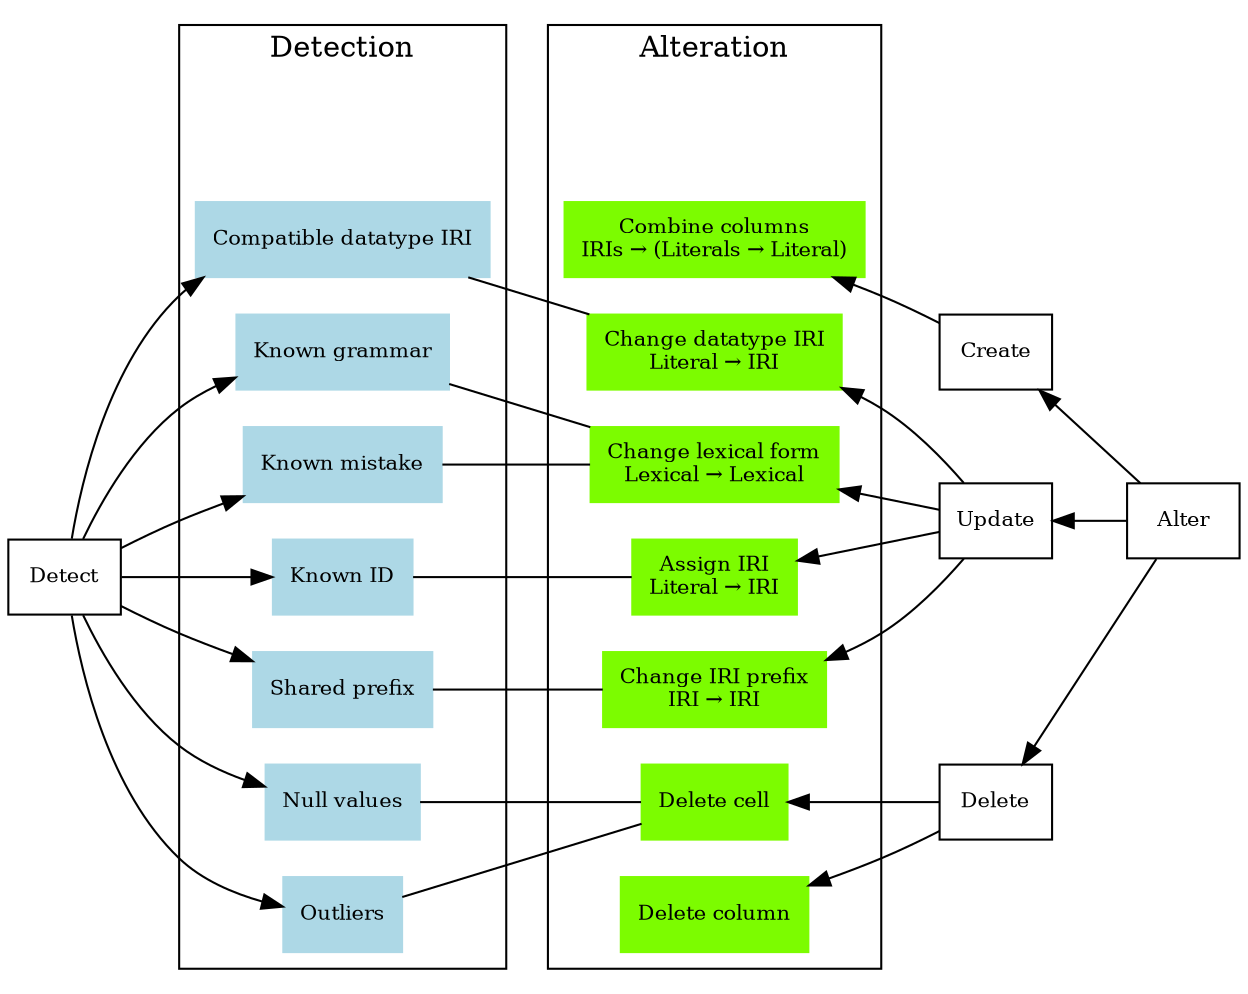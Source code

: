 digraph data_transformation {
  rankdir=LR;
  node [fontsize=10.0,shape=rect];

  {
    rank=same;
    r1 [style=invisible];
    n1 [label=<Detect>];
  }

  subgraph cluster0 {
    label=<Detection>;
    rank=same;
    r2 [style=invisible];
    node [color=lightblue,style=filled];
    n11 [label=<Compatible datatype IRI>];
    n12 [label=<Known grammar>];
    n13 [label=<Known mistake>];
    n14 [label=<Known ID>];
    n15 [label=<Shared prefix>];
    n16 [label=<Null values>];
    n17 [label=<Outliers>];
  }

  subgraph cluster1 {
    label=<Alteration>;
    rank=same;
    r3 [style=invisible];
    node [color=lawngreen,style=filled];
    n211 [label=<Combine columns<BR/>IRIs → (Literals → Literal)>];
    n221 [label=<Change datatype IRI<BR/>Literal → IRI>];
    n222 [label=<Change lexical form<BR/>Lexical → Lexical>];
    n223 [label=<Assign IRI<BR/>Literal → IRI>];
    n224 [label=<Change IRI prefix<BR/>IRI → IRI>];
    n231 [label=<Delete cell>];
    n232 [label=<Delete column>];
  }
  
  {
    rank=same;
    r4 [style=invisible];
    n21 [label=<Create>];
    n22 [label=<Update>];
    n23 [label=<Delete>];
  }

  {
    rank=same;
    r5 [style=invisible];
    n2 [label=<Alter>];
  }
  
  {
    edge [arrowhead=none,style=invisible];
    r1 -> r2 -> r3 -> r4 -> r5;
  }

  {
    edge [dir=forward];
    n1 -> n11;
    n1 -> n12;
    n1 -> n13;
    n1 -> n14;
    n1 -> n15;
    n1 -> n16;
    n1 -> n17;
  }
  
  {
    edge [dir=none];
    n11 -> n221;
    n12 -> n222;
    n13 -> n222;
    n14 -> n223;
    n15 -> n224;
    n16 -> n231;
    n17 -> n231;
  }

  {
    edge [dir=back];
    n211 -> n21;
    n221 -> n22;
    n222 -> n22;
    n223 -> n22;
    n224 -> n22;
    n231 -> n23;
    n232 -> n23;

    n21 -> n2;
    n22 -> n2;
    n23 -> n2;
  }
}
